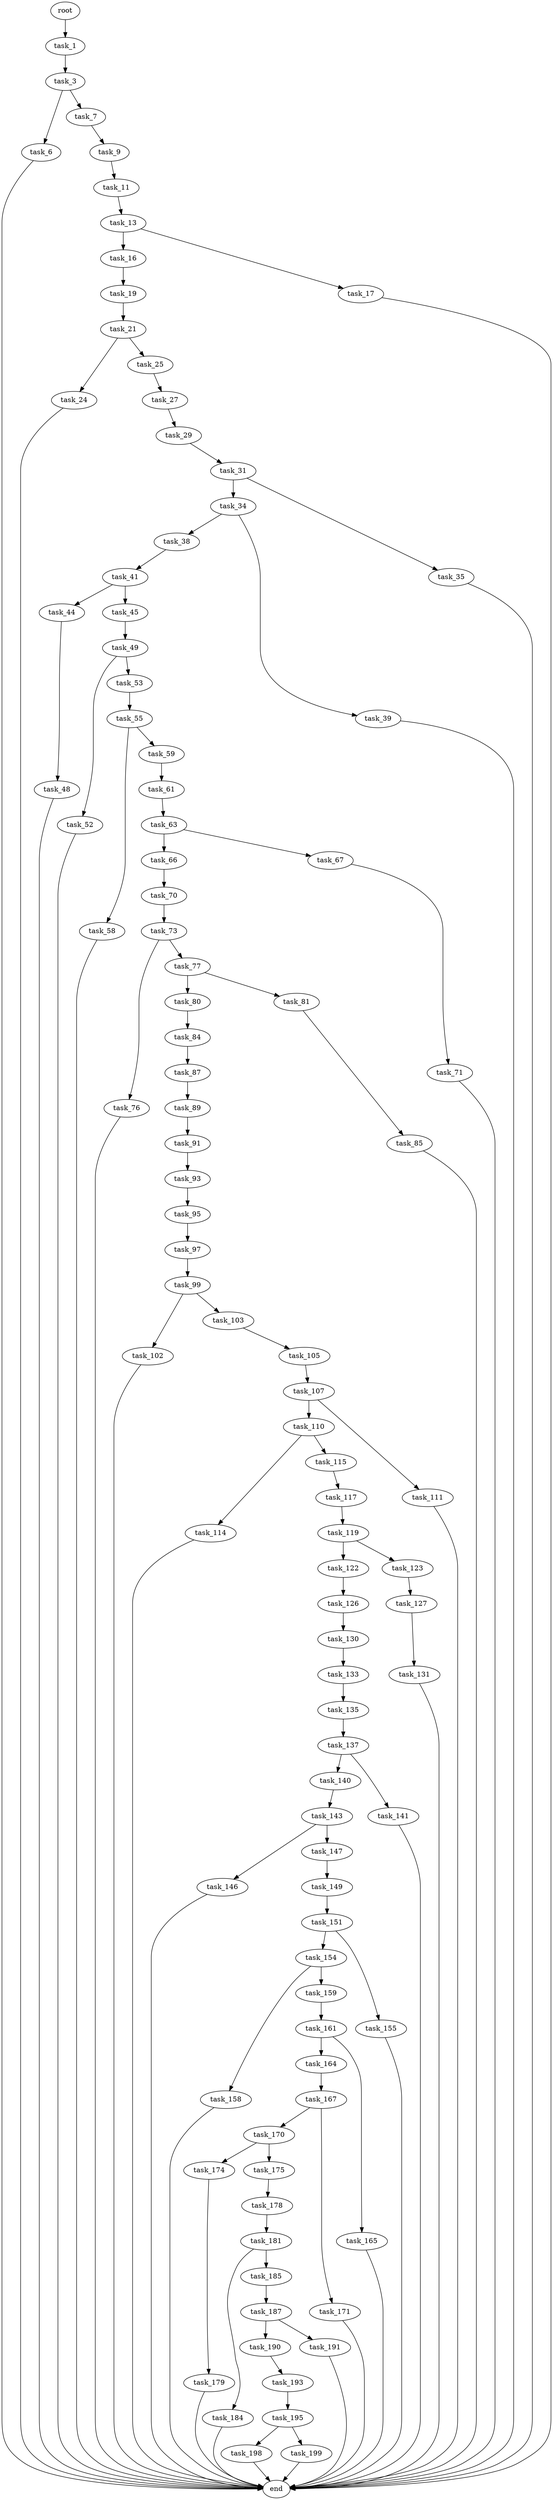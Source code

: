 digraph G {
  root [size="0.000000"];
  task_1 [size="127046931252.000000"];
  task_3 [size="99936294137.000000"];
  task_6 [size="16354217424.000000"];
  task_7 [size="1058633478028.000000"];
  end [size="0.000000"];
  task_9 [size="483770391390.000000"];
  task_11 [size="1073741824000.000000"];
  task_13 [size="3869107330.000000"];
  task_16 [size="630137339208.000000"];
  task_17 [size="583831520952.000000"];
  task_19 [size="4719100887.000000"];
  task_21 [size="28991029248.000000"];
  task_24 [size="68719476736.000000"];
  task_25 [size="28991029248.000000"];
  task_27 [size="2051598170.000000"];
  task_29 [size="2697837927.000000"];
  task_31 [size="45597921344.000000"];
  task_34 [size="31181764688.000000"];
  task_35 [size="28991029248.000000"];
  task_38 [size="8247037916.000000"];
  task_39 [size="21214523726.000000"];
  task_41 [size="134217728000.000000"];
  task_44 [size="231928233984.000000"];
  task_45 [size="1073741824000.000000"];
  task_48 [size="782757789696.000000"];
  task_49 [size="782757789696.000000"];
  task_52 [size="171902711084.000000"];
  task_53 [size="368293445632.000000"];
  task_55 [size="192125623421.000000"];
  task_58 [size="45074043135.000000"];
  task_59 [size="28991029248.000000"];
  task_61 [size="14350816480.000000"];
  task_63 [size="28991029248.000000"];
  task_66 [size="7046602436.000000"];
  task_67 [size="231928233984.000000"];
  task_70 [size="68719476736.000000"];
  task_71 [size="942426953.000000"];
  task_73 [size="36846893459.000000"];
  task_76 [size="446170748570.000000"];
  task_77 [size="41158152079.000000"];
  task_80 [size="121797001308.000000"];
  task_81 [size="368293445632.000000"];
  task_84 [size="782757789696.000000"];
  task_85 [size="36867529656.000000"];
  task_87 [size="193561818432.000000"];
  task_89 [size="15638191256.000000"];
  task_91 [size="95872007363.000000"];
  task_93 [size="30992692056.000000"];
  task_95 [size="68719476736.000000"];
  task_97 [size="5489885458.000000"];
  task_99 [size="28991029248.000000"];
  task_102 [size="1073741824000.000000"];
  task_103 [size="1827118260.000000"];
  task_105 [size="4772342476.000000"];
  task_107 [size="368293445632.000000"];
  task_110 [size="1011856780751.000000"];
  task_111 [size="4870363414.000000"];
  task_114 [size="7731812836.000000"];
  task_115 [size="376363629928.000000"];
  task_117 [size="231928233984.000000"];
  task_119 [size="78395191390.000000"];
  task_122 [size="232583200560.000000"];
  task_123 [size="1083864340120.000000"];
  task_126 [size="8824797605.000000"];
  task_127 [size="782757789696.000000"];
  task_130 [size="7060725025.000000"];
  task_131 [size="15021327547.000000"];
  task_133 [size="368293445632.000000"];
  task_135 [size="140232456481.000000"];
  task_137 [size="368293445632.000000"];
  task_140 [size="368293445632.000000"];
  task_141 [size="162352945930.000000"];
  task_143 [size="111999920578.000000"];
  task_146 [size="782757789696.000000"];
  task_147 [size="8589934592.000000"];
  task_149 [size="997389607557.000000"];
  task_151 [size="8589934592.000000"];
  task_154 [size="28991029248.000000"];
  task_155 [size="8589934592.000000"];
  task_158 [size="209115105068.000000"];
  task_159 [size="231928233984.000000"];
  task_161 [size="782757789696.000000"];
  task_164 [size="68719476736.000000"];
  task_165 [size="216219973846.000000"];
  task_167 [size="395844524691.000000"];
  task_170 [size="80758575432.000000"];
  task_171 [size="549755813888.000000"];
  task_174 [size="8589934592.000000"];
  task_175 [size="549755813888.000000"];
  task_179 [size="134217728000.000000"];
  task_178 [size="7675932408.000000"];
  task_181 [size="368293445632.000000"];
  task_184 [size="1149355485.000000"];
  task_185 [size="368293445632.000000"];
  task_187 [size="3943466343.000000"];
  task_190 [size="231928233984.000000"];
  task_191 [size="1073741824000.000000"];
  task_193 [size="618926190.000000"];
  task_195 [size="30196092346.000000"];
  task_198 [size="875048196016.000000"];
  task_199 [size="1162427761292.000000"];

  root -> task_1 [size="1.000000"];
  task_1 -> task_3 [size="134217728.000000"];
  task_3 -> task_6 [size="75497472.000000"];
  task_3 -> task_7 [size="75497472.000000"];
  task_6 -> end [size="1.000000"];
  task_7 -> task_9 [size="838860800.000000"];
  task_9 -> task_11 [size="838860800.000000"];
  task_11 -> task_13 [size="838860800.000000"];
  task_13 -> task_16 [size="75497472.000000"];
  task_13 -> task_17 [size="75497472.000000"];
  task_16 -> task_19 [size="536870912.000000"];
  task_17 -> end [size="1.000000"];
  task_19 -> task_21 [size="75497472.000000"];
  task_21 -> task_24 [size="75497472.000000"];
  task_21 -> task_25 [size="75497472.000000"];
  task_24 -> end [size="1.000000"];
  task_25 -> task_27 [size="75497472.000000"];
  task_27 -> task_29 [size="33554432.000000"];
  task_29 -> task_31 [size="134217728.000000"];
  task_31 -> task_34 [size="838860800.000000"];
  task_31 -> task_35 [size="838860800.000000"];
  task_34 -> task_38 [size="536870912.000000"];
  task_34 -> task_39 [size="536870912.000000"];
  task_35 -> end [size="1.000000"];
  task_38 -> task_41 [size="411041792.000000"];
  task_39 -> end [size="1.000000"];
  task_41 -> task_44 [size="209715200.000000"];
  task_41 -> task_45 [size="209715200.000000"];
  task_44 -> task_48 [size="301989888.000000"];
  task_45 -> task_49 [size="838860800.000000"];
  task_48 -> end [size="1.000000"];
  task_49 -> task_52 [size="679477248.000000"];
  task_49 -> task_53 [size="679477248.000000"];
  task_52 -> end [size="1.000000"];
  task_53 -> task_55 [size="411041792.000000"];
  task_55 -> task_58 [size="209715200.000000"];
  task_55 -> task_59 [size="209715200.000000"];
  task_58 -> end [size="1.000000"];
  task_59 -> task_61 [size="75497472.000000"];
  task_61 -> task_63 [size="301989888.000000"];
  task_63 -> task_66 [size="75497472.000000"];
  task_63 -> task_67 [size="75497472.000000"];
  task_66 -> task_70 [size="209715200.000000"];
  task_67 -> task_71 [size="301989888.000000"];
  task_70 -> task_73 [size="134217728.000000"];
  task_71 -> end [size="1.000000"];
  task_73 -> task_76 [size="838860800.000000"];
  task_73 -> task_77 [size="838860800.000000"];
  task_76 -> end [size="1.000000"];
  task_77 -> task_80 [size="33554432.000000"];
  task_77 -> task_81 [size="33554432.000000"];
  task_80 -> task_84 [size="134217728.000000"];
  task_81 -> task_85 [size="411041792.000000"];
  task_84 -> task_87 [size="679477248.000000"];
  task_85 -> end [size="1.000000"];
  task_87 -> task_89 [size="134217728.000000"];
  task_89 -> task_91 [size="301989888.000000"];
  task_91 -> task_93 [size="75497472.000000"];
  task_93 -> task_95 [size="536870912.000000"];
  task_95 -> task_97 [size="134217728.000000"];
  task_97 -> task_99 [size="134217728.000000"];
  task_99 -> task_102 [size="75497472.000000"];
  task_99 -> task_103 [size="75497472.000000"];
  task_102 -> end [size="1.000000"];
  task_103 -> task_105 [size="33554432.000000"];
  task_105 -> task_107 [size="411041792.000000"];
  task_107 -> task_110 [size="411041792.000000"];
  task_107 -> task_111 [size="411041792.000000"];
  task_110 -> task_114 [size="679477248.000000"];
  task_110 -> task_115 [size="679477248.000000"];
  task_111 -> end [size="1.000000"];
  task_114 -> end [size="1.000000"];
  task_115 -> task_117 [size="536870912.000000"];
  task_117 -> task_119 [size="301989888.000000"];
  task_119 -> task_122 [size="75497472.000000"];
  task_119 -> task_123 [size="75497472.000000"];
  task_122 -> task_126 [size="209715200.000000"];
  task_123 -> task_127 [size="679477248.000000"];
  task_126 -> task_130 [size="209715200.000000"];
  task_127 -> task_131 [size="679477248.000000"];
  task_130 -> task_133 [size="679477248.000000"];
  task_131 -> end [size="1.000000"];
  task_133 -> task_135 [size="411041792.000000"];
  task_135 -> task_137 [size="209715200.000000"];
  task_137 -> task_140 [size="411041792.000000"];
  task_137 -> task_141 [size="411041792.000000"];
  task_140 -> task_143 [size="411041792.000000"];
  task_141 -> end [size="1.000000"];
  task_143 -> task_146 [size="209715200.000000"];
  task_143 -> task_147 [size="209715200.000000"];
  task_146 -> end [size="1.000000"];
  task_147 -> task_149 [size="33554432.000000"];
  task_149 -> task_151 [size="679477248.000000"];
  task_151 -> task_154 [size="33554432.000000"];
  task_151 -> task_155 [size="33554432.000000"];
  task_154 -> task_158 [size="75497472.000000"];
  task_154 -> task_159 [size="75497472.000000"];
  task_155 -> end [size="1.000000"];
  task_158 -> end [size="1.000000"];
  task_159 -> task_161 [size="301989888.000000"];
  task_161 -> task_164 [size="679477248.000000"];
  task_161 -> task_165 [size="679477248.000000"];
  task_164 -> task_167 [size="134217728.000000"];
  task_165 -> end [size="1.000000"];
  task_167 -> task_170 [size="838860800.000000"];
  task_167 -> task_171 [size="838860800.000000"];
  task_170 -> task_174 [size="134217728.000000"];
  task_170 -> task_175 [size="134217728.000000"];
  task_171 -> end [size="1.000000"];
  task_174 -> task_179 [size="33554432.000000"];
  task_175 -> task_178 [size="536870912.000000"];
  task_179 -> end [size="1.000000"];
  task_178 -> task_181 [size="536870912.000000"];
  task_181 -> task_184 [size="411041792.000000"];
  task_181 -> task_185 [size="411041792.000000"];
  task_184 -> end [size="1.000000"];
  task_185 -> task_187 [size="411041792.000000"];
  task_187 -> task_190 [size="75497472.000000"];
  task_187 -> task_191 [size="75497472.000000"];
  task_190 -> task_193 [size="301989888.000000"];
  task_191 -> end [size="1.000000"];
  task_193 -> task_195 [size="33554432.000000"];
  task_195 -> task_198 [size="679477248.000000"];
  task_195 -> task_199 [size="679477248.000000"];
  task_198 -> end [size="1.000000"];
  task_199 -> end [size="1.000000"];
}
